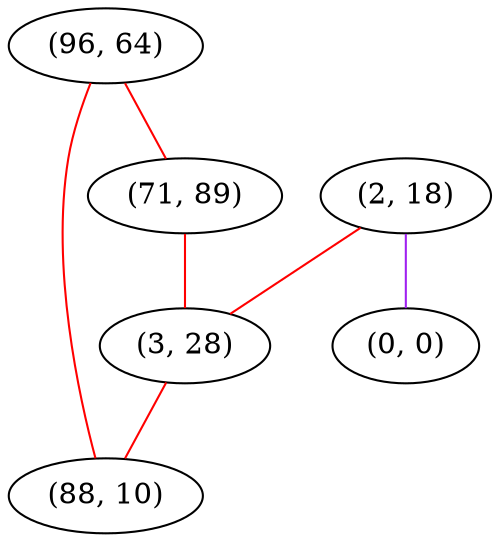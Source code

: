 graph "" {
"(96, 64)";
"(2, 18)";
"(71, 89)";
"(0, 0)";
"(3, 28)";
"(88, 10)";
"(96, 64)" -- "(88, 10)"  [color=red, key=0, weight=1];
"(96, 64)" -- "(71, 89)"  [color=red, key=0, weight=1];
"(2, 18)" -- "(0, 0)"  [color=purple, key=0, weight=4];
"(2, 18)" -- "(3, 28)"  [color=red, key=0, weight=1];
"(71, 89)" -- "(3, 28)"  [color=red, key=0, weight=1];
"(3, 28)" -- "(88, 10)"  [color=red, key=0, weight=1];
}
